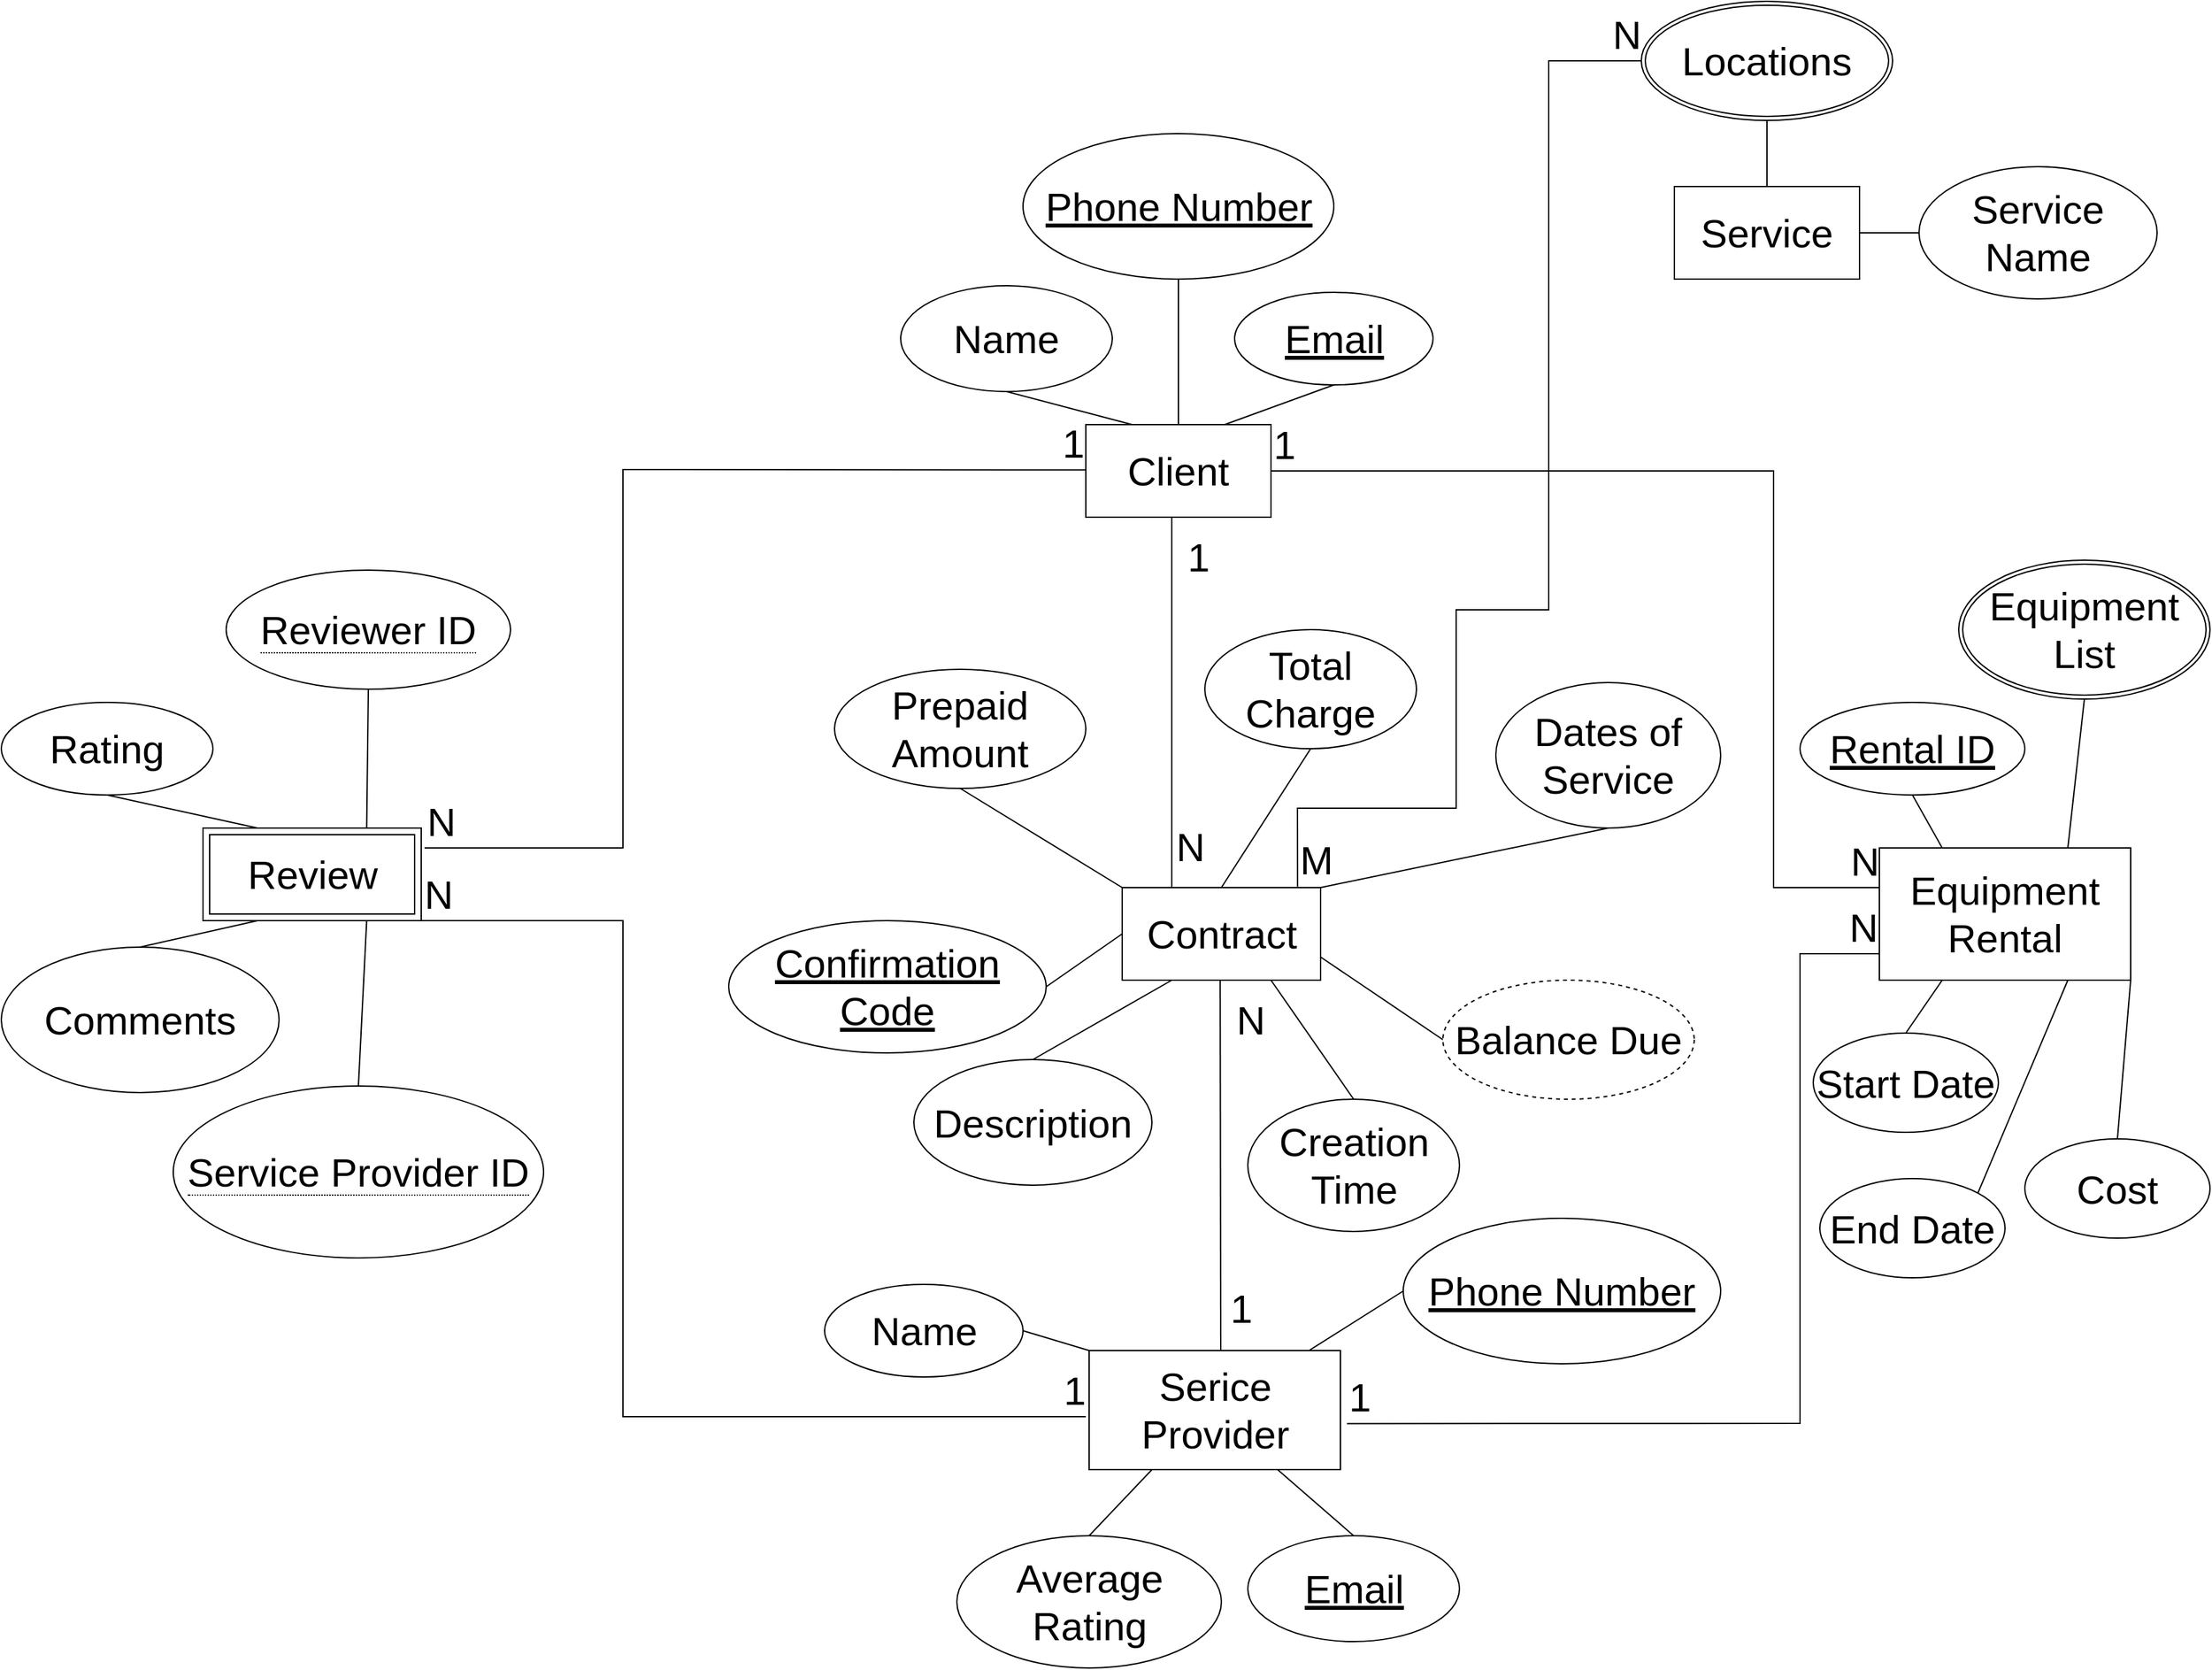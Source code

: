 <mxfile><diagram id="uwfAcFQ30mh1qVoZ9az8" name="Page-1"><mxGraphModel dx="710" dy="492" grid="1" gridSize="10" guides="1" tooltips="1" connect="1" arrows="1" fold="1" page="1" pageScale="1" pageWidth="850" pageHeight="700" math="0" shadow="0"><root><mxCell id="0"/><mxCell id="1" parent="0"/><mxCell id="58" style="edgeStyle=none;html=1;exitX=0.5;exitY=0;exitDx=0;exitDy=0;entryX=0.5;entryY=1;entryDx=0;entryDy=0;fontSize=30;endArrow=none;endFill=0;" edge="1" parent="1" source="2" target="5"><mxGeometry relative="1" as="geometry"/></mxCell><mxCell id="60" style="edgeStyle=none;html=1;exitX=0.75;exitY=0;exitDx=0;exitDy=0;entryX=0.5;entryY=1;entryDx=0;entryDy=0;fontSize=30;endArrow=none;endFill=0;" edge="1" parent="1" source="2" target="6"><mxGeometry relative="1" as="geometry"/></mxCell><mxCell id="2" value="&lt;font style=&quot;font-size: 30px;&quot;&gt;Client&lt;/font&gt;" style="rounded=0;whiteSpace=wrap;html=1;fontSize=30;" vertex="1" parent="1"><mxGeometry x="840" y="390" width="140" height="70" as="geometry"/></mxCell><mxCell id="59" style="edgeStyle=none;html=1;exitX=0.5;exitY=1;exitDx=0;exitDy=0;entryX=0.25;entryY=0;entryDx=0;entryDy=0;fontSize=30;endArrow=none;endFill=0;" edge="1" parent="1" source="3" target="2"><mxGeometry relative="1" as="geometry"/></mxCell><mxCell id="3" value="Name" style="ellipse;whiteSpace=wrap;html=1;fontSize=30;" vertex="1" parent="1"><mxGeometry x="700" y="285" width="160" height="80" as="geometry"/></mxCell><mxCell id="5" value="&lt;u style=&quot;font-size: 30px;&quot;&gt;Phone Number&lt;/u&gt;" style="ellipse;whiteSpace=wrap;html=1;fontSize=30;" vertex="1" parent="1"><mxGeometry x="792.5" y="170" width="235" height="110" as="geometry"/></mxCell><mxCell id="6" value="&lt;u style=&quot;font-size: 30px;&quot;&gt;Email&lt;/u&gt;" style="ellipse;whiteSpace=wrap;html=1;fontSize=30;" vertex="1" parent="1"><mxGeometry x="952.5" y="290" width="150" height="70" as="geometry"/></mxCell><mxCell id="7" value="Serice Provider" style="rounded=0;whiteSpace=wrap;html=1;fontSize=30;" vertex="1" parent="1"><mxGeometry x="842.5" y="1090" width="190" height="90" as="geometry"/></mxCell><mxCell id="40" style="edgeStyle=none;html=1;exitX=1;exitY=0.5;exitDx=0;exitDy=0;entryX=0;entryY=0;entryDx=0;entryDy=0;fontSize=30;endArrow=none;endFill=0;" edge="1" parent="1" source="9" target="7"><mxGeometry relative="1" as="geometry"/></mxCell><mxCell id="9" value="Name" style="ellipse;whiteSpace=wrap;html=1;fontSize=30;" vertex="1" parent="1"><mxGeometry x="642.5" y="1040" width="150" height="70" as="geometry"/></mxCell><mxCell id="42" style="edgeStyle=none;html=1;exitX=0.5;exitY=0;exitDx=0;exitDy=0;entryX=0.75;entryY=1;entryDx=0;entryDy=0;fontSize=30;endArrow=none;endFill=0;" edge="1" parent="1" source="10" target="7"><mxGeometry relative="1" as="geometry"/></mxCell><mxCell id="10" value="&lt;u style=&quot;font-size: 30px;&quot;&gt;Email&lt;/u&gt;" style="ellipse;whiteSpace=wrap;html=1;fontSize=30;" vertex="1" parent="1"><mxGeometry x="962.5" y="1230" width="160" height="80" as="geometry"/></mxCell><mxCell id="41" style="edgeStyle=none;html=1;exitX=0;exitY=0.5;exitDx=0;exitDy=0;fontSize=30;endArrow=none;endFill=0;" edge="1" parent="1" source="11" target="7"><mxGeometry relative="1" as="geometry"/></mxCell><mxCell id="11" value="&lt;u style=&quot;font-size: 30px;&quot;&gt;Phone Number&lt;/u&gt;" style="ellipse;whiteSpace=wrap;html=1;fontSize=30;" vertex="1" parent="1"><mxGeometry x="1080" y="990" width="240" height="110" as="geometry"/></mxCell><mxCell id="39" style="edgeStyle=none;html=1;exitX=0.5;exitY=0;exitDx=0;exitDy=0;entryX=0.25;entryY=1;entryDx=0;entryDy=0;fontSize=30;endArrow=none;endFill=0;" edge="1" parent="1" source="12" target="7"><mxGeometry relative="1" as="geometry"/></mxCell><mxCell id="12" value="Average Rating" style="ellipse;whiteSpace=wrap;html=1;fontSize=30;" vertex="1" parent="1"><mxGeometry x="742.5" y="1230" width="200" height="100" as="geometry"/></mxCell><mxCell id="51" style="edgeStyle=none;html=1;exitX=0.75;exitY=1;exitDx=0;exitDy=0;entryX=0.5;entryY=0;entryDx=0;entryDy=0;fontSize=30;endArrow=none;endFill=0;" edge="1" parent="1" source="13" target="14"><mxGeometry relative="1" as="geometry"/></mxCell><mxCell id="52" style="edgeStyle=none;html=1;exitX=0.25;exitY=1;exitDx=0;exitDy=0;entryX=0.5;entryY=0;entryDx=0;entryDy=0;fontSize=30;endArrow=none;endFill=0;" edge="1" parent="1" source="13" target="15"><mxGeometry relative="1" as="geometry"/></mxCell><mxCell id="54" style="edgeStyle=none;html=1;exitX=1;exitY=0.75;exitDx=0;exitDy=0;entryX=0;entryY=0.5;entryDx=0;entryDy=0;fontSize=30;endArrow=none;endFill=0;" edge="1" parent="1" source="13" target="26"><mxGeometry relative="1" as="geometry"/></mxCell><mxCell id="13" value="Contract" style="rounded=0;whiteSpace=wrap;html=1;fontSize=30;" vertex="1" parent="1"><mxGeometry x="867.5" y="740" width="150" height="70" as="geometry"/></mxCell><mxCell id="14" value="Creation Time" style="ellipse;whiteSpace=wrap;html=1;fontSize=30;" vertex="1" parent="1"><mxGeometry x="962.5" y="900" width="160" height="100" as="geometry"/></mxCell><mxCell id="15" value="Description" style="ellipse;whiteSpace=wrap;html=1;fontSize=30;" vertex="1" parent="1"><mxGeometry x="710" y="870" width="180" height="95" as="geometry"/></mxCell><mxCell id="55" style="edgeStyle=none;html=1;exitX=0.5;exitY=1;exitDx=0;exitDy=0;entryX=1;entryY=0;entryDx=0;entryDy=0;fontSize=30;endArrow=none;endFill=0;" edge="1" parent="1" source="17" target="13"><mxGeometry relative="1" as="geometry"/></mxCell><mxCell id="17" value="Dates of Service" style="ellipse;whiteSpace=wrap;html=1;fontSize=30;" vertex="1" parent="1"><mxGeometry x="1150" y="585" width="170" height="110" as="geometry"/></mxCell><mxCell id="57" style="edgeStyle=none;html=1;exitX=0.5;exitY=1;exitDx=0;exitDy=0;entryX=0.5;entryY=0;entryDx=0;entryDy=0;fontSize=30;endArrow=none;endFill=0;" edge="1" parent="1" source="18" target="13"><mxGeometry relative="1" as="geometry"/></mxCell><mxCell id="18" value="Total Charge" style="ellipse;whiteSpace=wrap;html=1;fontSize=30;" vertex="1" parent="1"><mxGeometry x="930" y="545" width="160" height="90" as="geometry"/></mxCell><mxCell id="56" style="edgeStyle=none;html=1;exitX=0.5;exitY=1;exitDx=0;exitDy=0;entryX=0;entryY=0;entryDx=0;entryDy=0;fontSize=30;endArrow=none;endFill=0;" edge="1" parent="1" source="19" target="13"><mxGeometry relative="1" as="geometry"/></mxCell><mxCell id="19" value="Prepaid Amount" style="ellipse;whiteSpace=wrap;html=1;fontSize=30;" vertex="1" parent="1"><mxGeometry x="650" y="575" width="190" height="90" as="geometry"/></mxCell><mxCell id="26" value="Balance Due" style="ellipse;whiteSpace=wrap;html=1;align=center;dashed=1;fontSize=30;" vertex="1" parent="1"><mxGeometry x="1110" y="810" width="190" height="90" as="geometry"/></mxCell><mxCell id="53" style="edgeStyle=none;html=1;exitX=1;exitY=0.5;exitDx=0;exitDy=0;entryX=0;entryY=0.5;entryDx=0;entryDy=0;fontSize=30;endArrow=none;endFill=0;" edge="1" parent="1" source="27" target="13"><mxGeometry relative="1" as="geometry"/></mxCell><mxCell id="27" value="Confirmation Code" style="ellipse;whiteSpace=wrap;html=1;align=center;fontStyle=4;fontSize=30;" vertex="1" parent="1"><mxGeometry x="570" y="765" width="240" height="100" as="geometry"/></mxCell><mxCell id="50" style="edgeStyle=none;html=1;exitX=1;exitY=0.5;exitDx=0;exitDy=0;fontSize=30;endArrow=none;endFill=0;entryX=0;entryY=0.5;entryDx=0;entryDy=0;" edge="1" parent="1" source="29" target="30"><mxGeometry relative="1" as="geometry"/></mxCell><mxCell id="95" style="edgeStyle=none;html=1;exitX=0.5;exitY=0;exitDx=0;exitDy=0;entryX=0.5;entryY=1;entryDx=0;entryDy=0;fontSize=30;endArrow=none;endFill=0;" edge="1" parent="1" source="29" target="31"><mxGeometry relative="1" as="geometry"/></mxCell><mxCell id="29" value="Service" style="rounded=0;whiteSpace=wrap;html=1;fontSize=30;" vertex="1" parent="1"><mxGeometry x="1285" y="210" width="140" height="70" as="geometry"/></mxCell><mxCell id="30" value="Service Name" style="ellipse;whiteSpace=wrap;html=1;fontSize=30;" vertex="1" parent="1"><mxGeometry x="1470" y="195" width="180" height="100" as="geometry"/></mxCell><mxCell id="31" value="Locations" style="ellipse;shape=doubleEllipse;margin=3;whiteSpace=wrap;html=1;align=center;fontSize=30;" vertex="1" parent="1"><mxGeometry x="1260" y="70" width="190" height="90" as="geometry"/></mxCell><mxCell id="32" value="Review" style="shape=ext;margin=3;double=1;whiteSpace=wrap;html=1;align=center;fontSize=30;" vertex="1" parent="1"><mxGeometry x="172.5" y="695" width="165" height="70" as="geometry"/></mxCell><mxCell id="46" style="edgeStyle=none;html=1;exitX=0.5;exitY=1;exitDx=0;exitDy=0;entryX=0.75;entryY=0;entryDx=0;entryDy=0;fontSize=30;endArrow=none;endFill=0;" edge="1" parent="1" source="33" target="32"><mxGeometry relative="1" as="geometry"/></mxCell><mxCell id="33" value="&lt;span style=&quot;border-bottom: 1px dotted; font-size: 30px;&quot;&gt;&lt;font style=&quot;font-size: 30px;&quot;&gt;Reviewer ID&lt;/font&gt;&lt;/span&gt;" style="ellipse;whiteSpace=wrap;html=1;align=center;fontSize=30;" vertex="1" parent="1"><mxGeometry x="190" y="500" width="215" height="90" as="geometry"/></mxCell><mxCell id="47" style="edgeStyle=none;html=1;exitX=0.5;exitY=0;exitDx=0;exitDy=0;entryX=0.75;entryY=1;entryDx=0;entryDy=0;fontSize=30;endArrow=none;endFill=0;" edge="1" parent="1" source="34" target="32"><mxGeometry relative="1" as="geometry"/></mxCell><mxCell id="34" value="&lt;span style=&quot;border-bottom: 1px dotted&quot;&gt;Service Provider ID&lt;/span&gt;" style="ellipse;whiteSpace=wrap;html=1;align=center;fontSize=30;" vertex="1" parent="1"><mxGeometry x="150" y="890" width="280" height="130" as="geometry"/></mxCell><mxCell id="45" style="edgeStyle=none;html=1;exitX=0.5;exitY=1;exitDx=0;exitDy=0;entryX=0.25;entryY=0;entryDx=0;entryDy=0;fontSize=30;endArrow=none;endFill=0;" edge="1" parent="1" source="35" target="32"><mxGeometry relative="1" as="geometry"/></mxCell><mxCell id="35" value="Rating" style="ellipse;whiteSpace=wrap;html=1;fontSize=30;" vertex="1" parent="1"><mxGeometry x="20" y="600" width="160" height="70" as="geometry"/></mxCell><mxCell id="48" style="edgeStyle=none;html=1;exitX=0.5;exitY=0;exitDx=0;exitDy=0;entryX=0.25;entryY=1;entryDx=0;entryDy=0;fontSize=30;endArrow=none;endFill=0;" edge="1" parent="1" source="36" target="32"><mxGeometry relative="1" as="geometry"/></mxCell><mxCell id="36" value="Comments" style="ellipse;whiteSpace=wrap;html=1;fontSize=30;" vertex="1" parent="1"><mxGeometry x="20" y="785" width="210" height="110" as="geometry"/></mxCell><mxCell id="70" value="" style="endArrow=none;html=1;rounded=0;fontSize=30;entryX=0.25;entryY=0;entryDx=0;entryDy=0;" edge="1" parent="1" target="13"><mxGeometry relative="1" as="geometry"><mxPoint x="905" y="460" as="sourcePoint"/><mxPoint x="889.99" y="330" as="targetPoint"/></mxGeometry></mxCell><mxCell id="71" value="1" style="resizable=0;html=1;align=left;verticalAlign=bottom;fontSize=30;" connectable="0" vertex="1" parent="70"><mxGeometry x="-1" relative="1" as="geometry"><mxPoint x="10" y="50" as="offset"/></mxGeometry></mxCell><mxCell id="72" value="N" style="resizable=0;html=1;align=right;verticalAlign=bottom;fontSize=30;" connectable="0" vertex="1" parent="70"><mxGeometry x="1" relative="1" as="geometry"><mxPoint x="25" y="-11" as="offset"/></mxGeometry></mxCell><mxCell id="73" value="" style="endArrow=none;html=1;rounded=0;fontSize=30;" edge="1" parent="1"><mxGeometry relative="1" as="geometry"><mxPoint x="941.59" y="810" as="sourcePoint"/><mxPoint x="942" y="1090" as="targetPoint"/></mxGeometry></mxCell><mxCell id="74" value="N" style="resizable=0;html=1;align=left;verticalAlign=bottom;fontSize=30;" connectable="0" vertex="1" parent="73"><mxGeometry x="-1" relative="1" as="geometry"><mxPoint x="10" y="50" as="offset"/></mxGeometry></mxCell><mxCell id="75" value="1" style="resizable=0;html=1;align=right;verticalAlign=bottom;fontSize=30;" connectable="0" vertex="1" parent="73"><mxGeometry x="1" relative="1" as="geometry"><mxPoint x="25" y="-11" as="offset"/></mxGeometry></mxCell><mxCell id="83" value="" style="endArrow=none;html=1;rounded=0;fontSize=30;exitX=0.884;exitY=-0.009;exitDx=0;exitDy=0;exitPerimeter=0;entryX=0;entryY=0.5;entryDx=0;entryDy=0;" edge="1" parent="1" source="13" target="31"><mxGeometry relative="1" as="geometry"><mxPoint x="1020" y="760" as="sourcePoint"/><mxPoint x="1200" y="120" as="targetPoint"/><Array as="points"><mxPoint x="1000" y="680"/><mxPoint x="1120" y="680"/><mxPoint x="1120" y="530"/><mxPoint x="1190" y="530"/><mxPoint x="1190" y="115"/></Array></mxGeometry></mxCell><mxCell id="84" value="M" style="resizable=0;html=1;align=left;verticalAlign=bottom;fontSize=30;" connectable="0" vertex="1" parent="83"><mxGeometry x="-1" relative="1" as="geometry"/></mxCell><mxCell id="85" value="N" style="resizable=0;html=1;align=right;verticalAlign=bottom;fontSize=30;" connectable="0" vertex="1" parent="83"><mxGeometry x="1" relative="1" as="geometry"/></mxCell><mxCell id="86" value="" style="endArrow=none;html=1;rounded=0;fontSize=30;" edge="1" parent="1"><mxGeometry relative="1" as="geometry"><mxPoint x="340" y="710" as="sourcePoint"/><mxPoint x="840" y="424.23" as="targetPoint"/><Array as="points"><mxPoint x="490" y="710"/><mxPoint x="490" y="424"/></Array></mxGeometry></mxCell><mxCell id="87" value="N" style="resizable=0;html=1;align=left;verticalAlign=bottom;fontSize=30;" connectable="0" vertex="1" parent="86"><mxGeometry x="-1" relative="1" as="geometry"/></mxCell><mxCell id="88" value="1" style="resizable=0;html=1;align=right;verticalAlign=bottom;fontSize=30;" connectable="0" vertex="1" parent="86"><mxGeometry x="1" relative="1" as="geometry"/></mxCell><mxCell id="89" value="" style="endArrow=none;html=1;rounded=0;fontSize=30;" edge="1" parent="1"><mxGeometry relative="1" as="geometry"><mxPoint x="337.5" y="765" as="sourcePoint"/><mxPoint x="840" y="1140" as="targetPoint"/><Array as="points"><mxPoint x="490" y="765"/><mxPoint x="490" y="1140"/></Array></mxGeometry></mxCell><mxCell id="90" value="N" style="resizable=0;html=1;align=left;verticalAlign=bottom;fontSize=30;" connectable="0" vertex="1" parent="89"><mxGeometry x="-1" relative="1" as="geometry"/></mxCell><mxCell id="91" value="1" style="resizable=0;html=1;align=right;verticalAlign=bottom;fontSize=30;" connectable="0" vertex="1" parent="89"><mxGeometry x="1" relative="1" as="geometry"/></mxCell><mxCell id="104" style="edgeStyle=none;html=1;exitX=0.75;exitY=0;exitDx=0;exitDy=0;entryX=0.5;entryY=1;entryDx=0;entryDy=0;fontSize=30;endArrow=none;endFill=0;" edge="1" parent="1" source="93" target="103"><mxGeometry relative="1" as="geometry"/></mxCell><mxCell id="105" style="edgeStyle=none;html=1;exitX=0.25;exitY=0;exitDx=0;exitDy=0;entryX=0.5;entryY=1;entryDx=0;entryDy=0;fontSize=30;endArrow=none;endFill=0;" edge="1" parent="1" source="93" target="102"><mxGeometry relative="1" as="geometry"/></mxCell><mxCell id="93" value="Equipment Rental" style="rounded=0;whiteSpace=wrap;html=1;fontSize=30;" vertex="1" parent="1"><mxGeometry x="1440" y="710" width="190" height="100" as="geometry"/></mxCell><mxCell id="96" value="" style="endArrow=none;html=1;rounded=0;fontSize=30;exitX=1;exitY=0.5;exitDx=0;exitDy=0;" edge="1" parent="1" source="2"><mxGeometry relative="1" as="geometry"><mxPoint x="1360" y="620" as="sourcePoint"/><mxPoint x="1440" y="740" as="targetPoint"/><Array as="points"><mxPoint x="1360" y="425"/><mxPoint x="1360" y="740"/></Array></mxGeometry></mxCell><mxCell id="97" value="1" style="resizable=0;html=1;align=left;verticalAlign=bottom;fontSize=30;" connectable="0" vertex="1" parent="96"><mxGeometry x="-1" relative="1" as="geometry"/></mxCell><mxCell id="98" value="N" style="resizable=0;html=1;align=right;verticalAlign=bottom;fontSize=30;" connectable="0" vertex="1" parent="96"><mxGeometry x="1" relative="1" as="geometry"/></mxCell><mxCell id="99" value="" style="endArrow=none;html=1;rounded=0;fontSize=30;exitX=1.026;exitY=0.614;exitDx=0;exitDy=0;exitPerimeter=0;" edge="1" parent="1" source="7"><mxGeometry relative="1" as="geometry"><mxPoint x="1370" y="1000" as="sourcePoint"/><mxPoint x="1440" y="790" as="targetPoint"/><Array as="points"><mxPoint x="1380" y="1145"/><mxPoint x="1380" y="790"/></Array></mxGeometry></mxCell><mxCell id="100" value="1" style="resizable=0;html=1;align=left;verticalAlign=bottom;fontSize=30;" connectable="0" vertex="1" parent="99"><mxGeometry x="-1" relative="1" as="geometry"/></mxCell><mxCell id="101" value="N" style="resizable=0;html=1;align=right;verticalAlign=bottom;fontSize=30;" connectable="0" vertex="1" parent="99"><mxGeometry x="1" relative="1" as="geometry"/></mxCell><mxCell id="102" value="Rental ID" style="ellipse;whiteSpace=wrap;html=1;align=center;fontStyle=4;fontSize=30;" vertex="1" parent="1"><mxGeometry x="1380" y="600" width="170" height="70" as="geometry"/></mxCell><mxCell id="103" value="Equipment List" style="ellipse;shape=doubleEllipse;margin=3;whiteSpace=wrap;html=1;align=center;fontSize=30;" vertex="1" parent="1"><mxGeometry x="1500" y="492.5" width="190" height="105" as="geometry"/></mxCell><mxCell id="109" style="edgeStyle=none;html=1;exitX=0.5;exitY=0;exitDx=0;exitDy=0;entryX=0.25;entryY=1;entryDx=0;entryDy=0;fontSize=30;endArrow=none;endFill=0;" edge="1" parent="1" source="106" target="93"><mxGeometry relative="1" as="geometry"/></mxCell><mxCell id="106" value="Start Date" style="ellipse;whiteSpace=wrap;html=1;fontSize=30;" vertex="1" parent="1"><mxGeometry x="1390" y="850" width="140" height="75" as="geometry"/></mxCell><mxCell id="110" style="edgeStyle=none;html=1;exitX=1;exitY=0;exitDx=0;exitDy=0;entryX=0.75;entryY=1;entryDx=0;entryDy=0;fontSize=30;endArrow=none;endFill=0;" edge="1" parent="1" source="107" target="93"><mxGeometry relative="1" as="geometry"/></mxCell><mxCell id="107" value="End Date&lt;span style=&quot;color: rgba(0, 0, 0, 0); font-family: monospace; font-size: 0px; text-align: start;&quot;&gt;%3CmxGraphModel%3E%3Croot%3E%3CmxCell%20id%3D%220%22%2F%3E%3CmxCell%20id%3D%221%22%20parent%3D%220%22%2F%3E%3CmxCell%20id%3D%222%22%20value%3D%22Start%20Date%22%20style%3D%22ellipse%3BwhiteSpace%3Dwrap%3Bhtml%3D1%3BfontSize%3D30%3B%22%20vertex%3D%221%22%20parent%3D%221%22%3E%3CmxGeometry%20x%3D%221390%22%20y%3D%22810%22%20width%3D%22140%22%20height%3D%2275%22%20as%3D%22geometry%22%2F%3E%3C%2FmxCell%3E%3C%2Froot%3E%3C%2FmxGraphModel%3E&lt;/span&gt;" style="ellipse;whiteSpace=wrap;html=1;fontSize=30;" vertex="1" parent="1"><mxGeometry x="1395" y="960" width="140" height="75" as="geometry"/></mxCell><mxCell id="111" style="edgeStyle=none;html=1;exitX=0.5;exitY=0;exitDx=0;exitDy=0;entryX=1;entryY=1;entryDx=0;entryDy=0;fontSize=30;endArrow=none;endFill=0;" edge="1" parent="1" source="108" target="93"><mxGeometry relative="1" as="geometry"/></mxCell><mxCell id="108" value="Cost" style="ellipse;whiteSpace=wrap;html=1;fontSize=30;" vertex="1" parent="1"><mxGeometry x="1550" y="930" width="140" height="75" as="geometry"/></mxCell></root></mxGraphModel></diagram></mxfile>